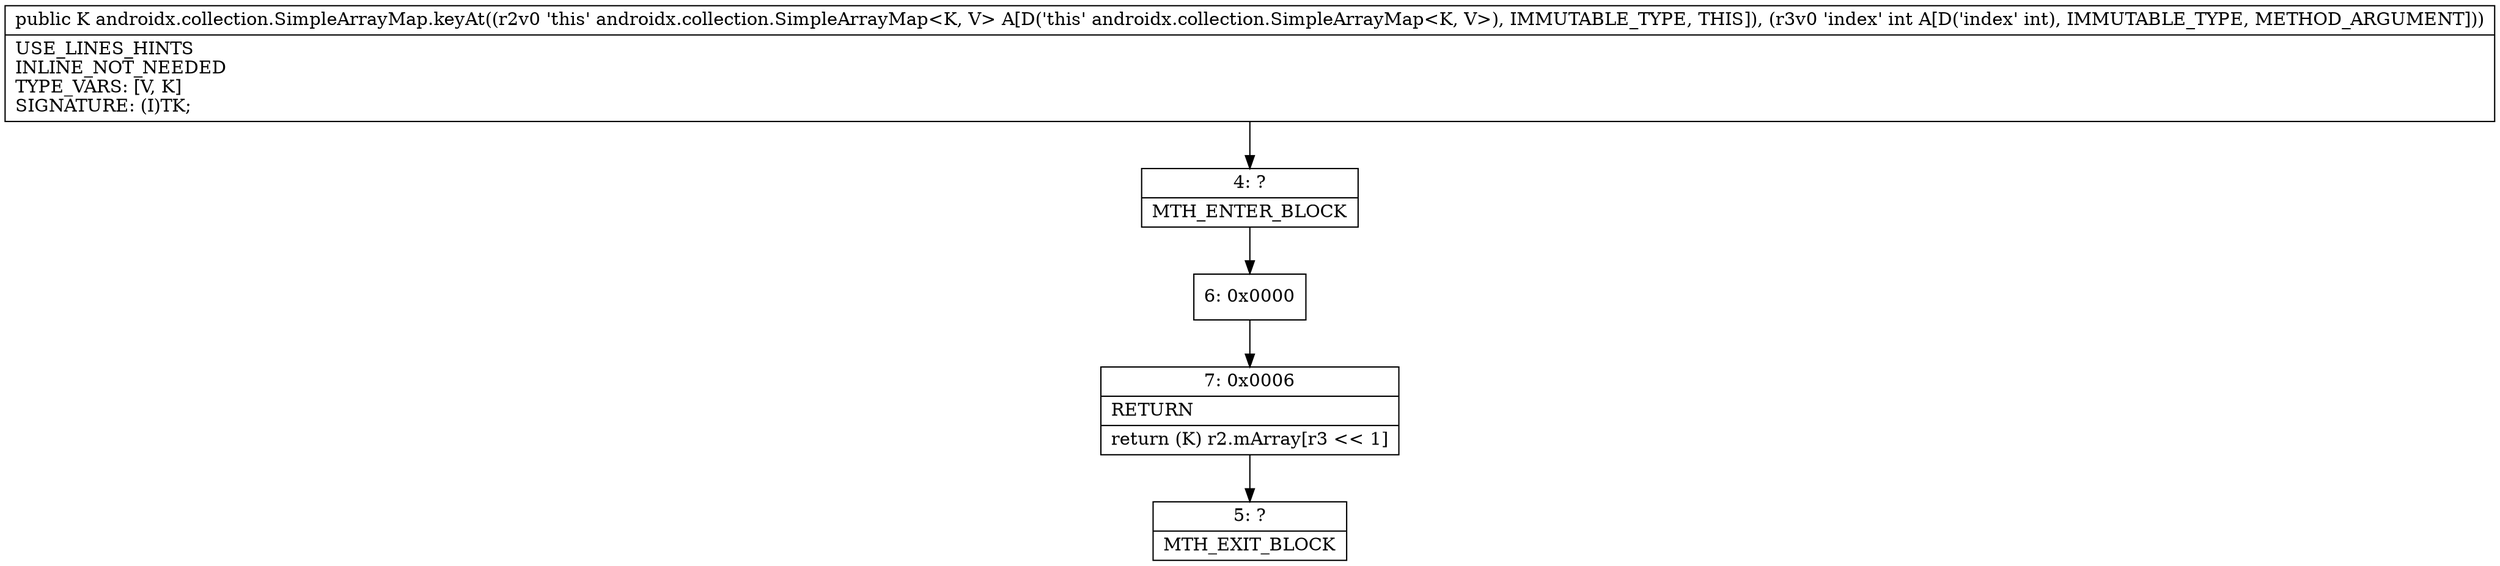 digraph "CFG forandroidx.collection.SimpleArrayMap.keyAt(I)Ljava\/lang\/Object;" {
Node_4 [shape=record,label="{4\:\ ?|MTH_ENTER_BLOCK\l}"];
Node_6 [shape=record,label="{6\:\ 0x0000}"];
Node_7 [shape=record,label="{7\:\ 0x0006|RETURN\l|return (K) r2.mArray[r3 \<\< 1]\l}"];
Node_5 [shape=record,label="{5\:\ ?|MTH_EXIT_BLOCK\l}"];
MethodNode[shape=record,label="{public K androidx.collection.SimpleArrayMap.keyAt((r2v0 'this' androidx.collection.SimpleArrayMap\<K, V\> A[D('this' androidx.collection.SimpleArrayMap\<K, V\>), IMMUTABLE_TYPE, THIS]), (r3v0 'index' int A[D('index' int), IMMUTABLE_TYPE, METHOD_ARGUMENT]))  | USE_LINES_HINTS\lINLINE_NOT_NEEDED\lTYPE_VARS: [V, K]\lSIGNATURE: (I)TK;\l}"];
MethodNode -> Node_4;Node_4 -> Node_6;
Node_6 -> Node_7;
Node_7 -> Node_5;
}

